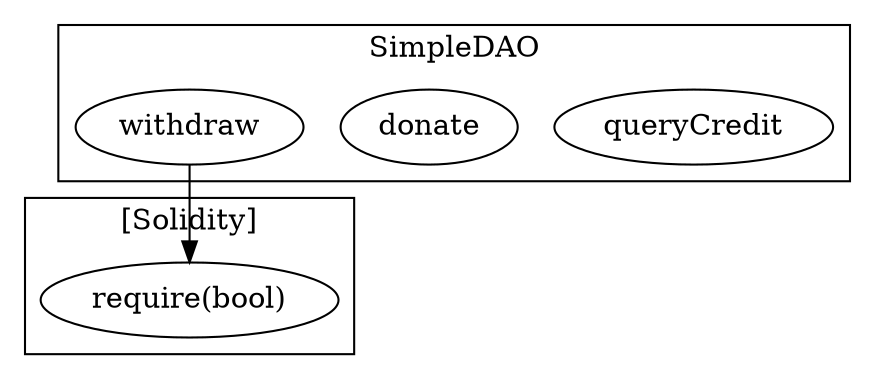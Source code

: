 strict digraph {
subgraph cluster_63_SimpleDAO {
label = "SimpleDAO"
"63_queryCredit" [label="queryCredit"]
"63_donate" [label="donate"]
"63_withdraw" [label="withdraw"]
}subgraph cluster_solidity {
label = "[Solidity]"
"require(bool)" 
"63_withdraw" -> "require(bool)"
}
}